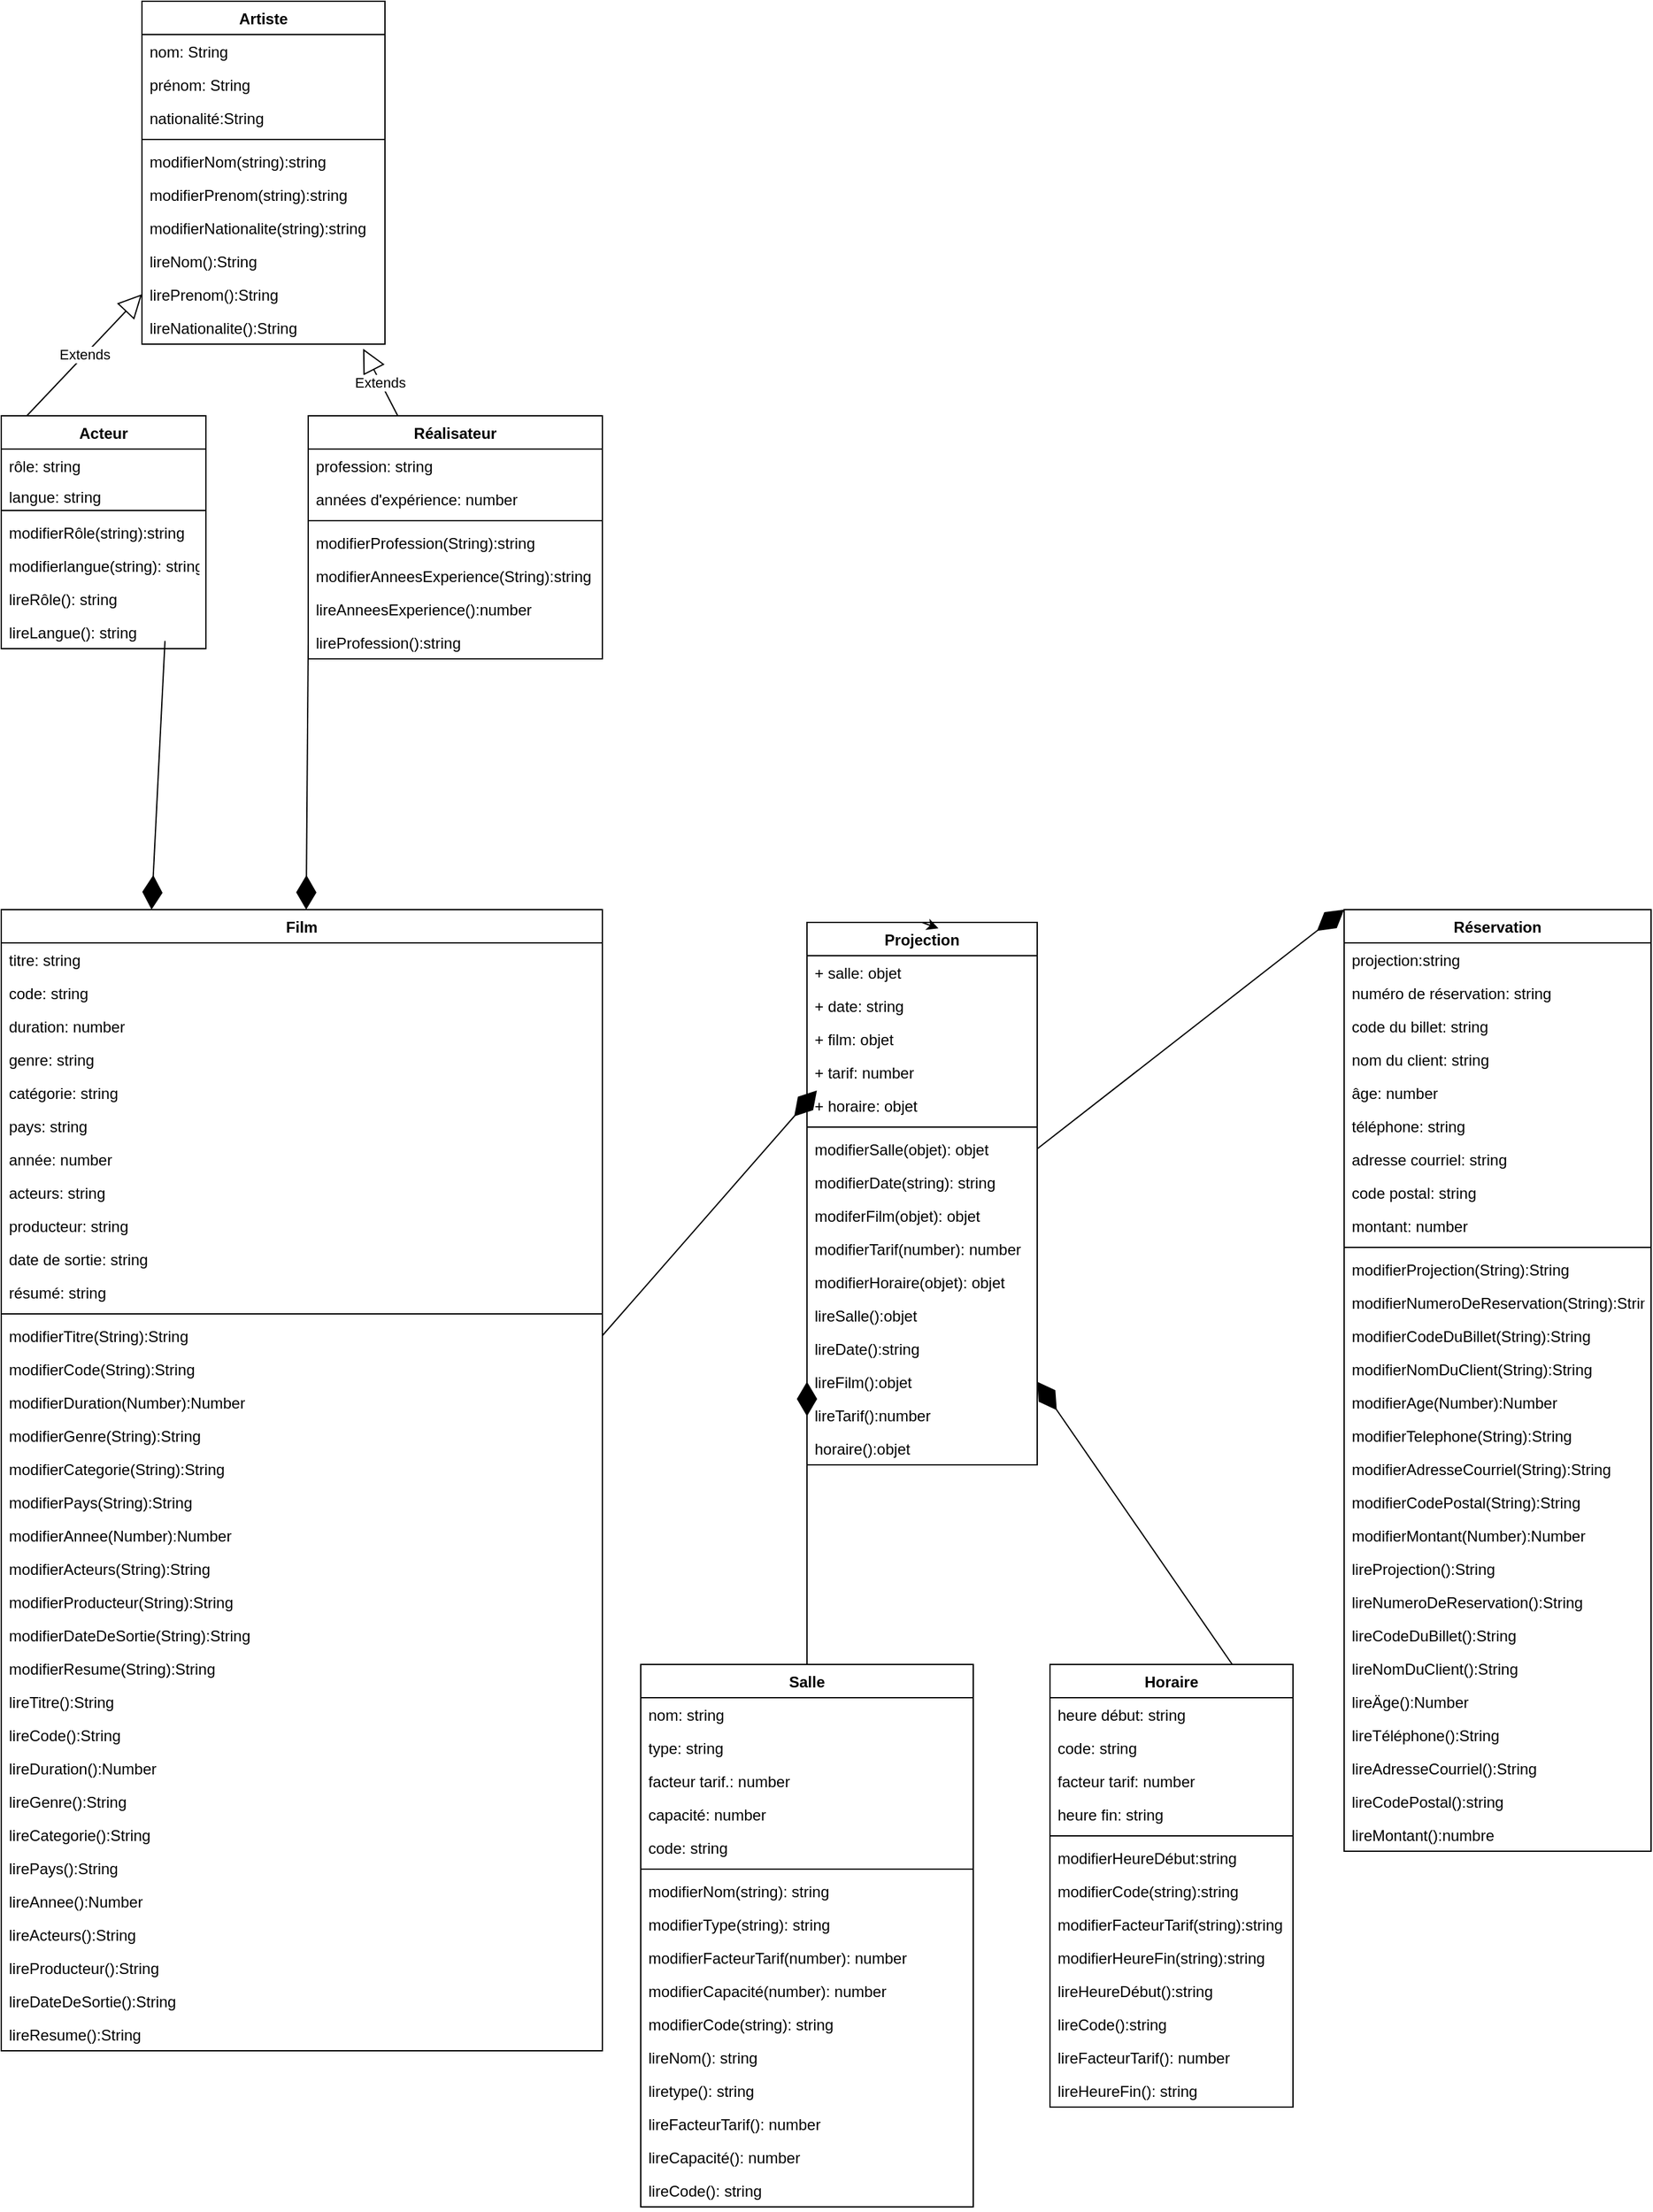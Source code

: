 <mxfile>
    <diagram id="pxomWMBkX-mzmQQoBQQE" name="Page-1">
        <mxGraphModel dx="1816" dy="1299" grid="1" gridSize="10" guides="1" tooltips="1" connect="1" arrows="1" fold="1" page="0" pageScale="1" pageWidth="690" pageHeight="980" background="none" math="0" shadow="0">
            <root>
                <mxCell id="0"/>
                <mxCell id="1" parent="0"/>
                <mxCell id="o3EUqEFCxauuxiUmKvcj-5" value="Acteur&#10;" style="swimlane;fontStyle=1;align=center;verticalAlign=top;childLayout=stackLayout;horizontal=1;startSize=26;horizontalStack=0;resizeParent=1;resizeParentMax=0;resizeLast=0;collapsible=1;marginBottom=0;" vertex="1" parent="1">
                    <mxGeometry x="-240" y="44" width="160" height="182" as="geometry"/>
                </mxCell>
                <mxCell id="o3EUqEFCxauuxiUmKvcj-15" value="Extends" style="endArrow=block;endSize=16;endFill=0;html=1;entryX=0;entryY=0.5;entryDx=0;entryDy=0;" edge="1" parent="o3EUqEFCxauuxiUmKvcj-5" target="o3EUqEFCxauuxiUmKvcj-52">
                    <mxGeometry width="160" relative="1" as="geometry">
                        <mxPoint x="20" as="sourcePoint"/>
                        <mxPoint x="20" y="-30" as="targetPoint"/>
                    </mxGeometry>
                </mxCell>
                <mxCell id="o3EUqEFCxauuxiUmKvcj-61" value="rôle: string&#10;" style="text;strokeColor=none;fillColor=none;align=left;verticalAlign=top;spacingLeft=4;spacingRight=4;overflow=hidden;rotatable=0;points=[[0,0.5],[1,0.5]];portConstraint=eastwest;" vertex="1" parent="o3EUqEFCxauuxiUmKvcj-5">
                    <mxGeometry y="26" width="160" height="24" as="geometry"/>
                </mxCell>
                <mxCell id="o3EUqEFCxauuxiUmKvcj-58" value="langue: string" style="text;strokeColor=none;fillColor=none;align=left;verticalAlign=top;spacingLeft=4;spacingRight=4;overflow=hidden;rotatable=0;points=[[0,0.5],[1,0.5]];portConstraint=eastwest;" vertex="1" parent="o3EUqEFCxauuxiUmKvcj-5">
                    <mxGeometry y="50" width="160" height="20" as="geometry"/>
                </mxCell>
                <mxCell id="o3EUqEFCxauuxiUmKvcj-7" value="" style="line;strokeWidth=1;fillColor=none;align=left;verticalAlign=middle;spacingTop=-1;spacingLeft=3;spacingRight=3;rotatable=0;labelPosition=right;points=[];portConstraint=eastwest;" vertex="1" parent="o3EUqEFCxauuxiUmKvcj-5">
                    <mxGeometry y="70" width="160" height="8" as="geometry"/>
                </mxCell>
                <mxCell id="o3EUqEFCxauuxiUmKvcj-8" value="modifierRôle(string):string" style="text;strokeColor=none;fillColor=none;align=left;verticalAlign=top;spacingLeft=4;spacingRight=4;overflow=hidden;rotatable=0;points=[[0,0.5],[1,0.5]];portConstraint=eastwest;" vertex="1" parent="o3EUqEFCxauuxiUmKvcj-5">
                    <mxGeometry y="78" width="160" height="26" as="geometry"/>
                </mxCell>
                <mxCell id="o3EUqEFCxauuxiUmKvcj-116" value="modifierlangue(string): string" style="text;strokeColor=none;fillColor=none;align=left;verticalAlign=top;spacingLeft=4;spacingRight=4;overflow=hidden;rotatable=0;points=[[0,0.5],[1,0.5]];portConstraint=eastwest;" vertex="1" parent="o3EUqEFCxauuxiUmKvcj-5">
                    <mxGeometry y="104" width="160" height="26" as="geometry"/>
                </mxCell>
                <mxCell id="o3EUqEFCxauuxiUmKvcj-117" value="lireRôle(): string" style="text;strokeColor=none;fillColor=none;align=left;verticalAlign=top;spacingLeft=4;spacingRight=4;overflow=hidden;rotatable=0;points=[[0,0.5],[1,0.5]];portConstraint=eastwest;" vertex="1" parent="o3EUqEFCxauuxiUmKvcj-5">
                    <mxGeometry y="130" width="160" height="26" as="geometry"/>
                </mxCell>
                <mxCell id="o3EUqEFCxauuxiUmKvcj-118" value="lireLangue(): string" style="text;strokeColor=none;fillColor=none;align=left;verticalAlign=top;spacingLeft=4;spacingRight=4;overflow=hidden;rotatable=0;points=[[0,0.5],[1,0.5]];portConstraint=eastwest;" vertex="1" parent="o3EUqEFCxauuxiUmKvcj-5">
                    <mxGeometry y="156" width="160" height="26" as="geometry"/>
                </mxCell>
                <mxCell id="o3EUqEFCxauuxiUmKvcj-9" value="Réalisateur&#10;" style="swimlane;fontStyle=1;align=center;verticalAlign=top;childLayout=stackLayout;horizontal=1;startSize=26;horizontalStack=0;resizeParent=1;resizeParentMax=0;resizeLast=0;collapsible=1;marginBottom=0;" vertex="1" parent="1">
                    <mxGeometry y="44" width="230" height="190" as="geometry"/>
                </mxCell>
                <mxCell id="o3EUqEFCxauuxiUmKvcj-16" value="Extends" style="endArrow=block;endSize=16;endFill=0;html=1;entryX=0.91;entryY=1.138;entryDx=0;entryDy=0;entryPerimeter=0;" edge="1" parent="o3EUqEFCxauuxiUmKvcj-9" target="o3EUqEFCxauuxiUmKvcj-44">
                    <mxGeometry width="160" relative="1" as="geometry">
                        <mxPoint x="70" as="sourcePoint"/>
                        <mxPoint x="-130" y="-94.815" as="targetPoint"/>
                    </mxGeometry>
                </mxCell>
                <mxCell id="i4w1u3LMX8sEiAKsct7O-13" value="profession: string" style="text;strokeColor=none;fillColor=none;align=left;verticalAlign=top;spacingLeft=4;spacingRight=4;overflow=hidden;rotatable=0;points=[[0,0.5],[1,0.5]];portConstraint=eastwest;" vertex="1" parent="o3EUqEFCxauuxiUmKvcj-9">
                    <mxGeometry y="26" width="230" height="26" as="geometry"/>
                </mxCell>
                <mxCell id="o3EUqEFCxauuxiUmKvcj-10" value="années d'expérience: number" style="text;strokeColor=none;fillColor=none;align=left;verticalAlign=top;spacingLeft=4;spacingRight=4;overflow=hidden;rotatable=0;points=[[0,0.5],[1,0.5]];portConstraint=eastwest;" vertex="1" parent="o3EUqEFCxauuxiUmKvcj-9">
                    <mxGeometry y="52" width="230" height="26" as="geometry"/>
                </mxCell>
                <mxCell id="o3EUqEFCxauuxiUmKvcj-11" value="" style="line;strokeWidth=1;fillColor=none;align=left;verticalAlign=middle;spacingTop=-1;spacingLeft=3;spacingRight=3;rotatable=0;labelPosition=right;points=[];portConstraint=eastwest;" vertex="1" parent="o3EUqEFCxauuxiUmKvcj-9">
                    <mxGeometry y="78" width="230" height="8" as="geometry"/>
                </mxCell>
                <mxCell id="o3EUqEFCxauuxiUmKvcj-12" value="modifierProfession(String):string" style="text;strokeColor=none;fillColor=none;align=left;verticalAlign=top;spacingLeft=4;spacingRight=4;overflow=hidden;rotatable=0;points=[[0,0.5],[1,0.5]];portConstraint=eastwest;" vertex="1" parent="o3EUqEFCxauuxiUmKvcj-9">
                    <mxGeometry y="86" width="230" height="26" as="geometry"/>
                </mxCell>
                <mxCell id="o3EUqEFCxauuxiUmKvcj-119" value="modifierAnneesExperience(String):string" style="text;strokeColor=none;fillColor=none;align=left;verticalAlign=top;spacingLeft=4;spacingRight=4;overflow=hidden;rotatable=0;points=[[0,0.5],[1,0.5]];portConstraint=eastwest;" vertex="1" parent="o3EUqEFCxauuxiUmKvcj-9">
                    <mxGeometry y="112" width="230" height="26" as="geometry"/>
                </mxCell>
                <mxCell id="o3EUqEFCxauuxiUmKvcj-120" value="lireAnneesExperience():number" style="text;strokeColor=none;fillColor=none;align=left;verticalAlign=top;spacingLeft=4;spacingRight=4;overflow=hidden;rotatable=0;points=[[0,0.5],[1,0.5]];portConstraint=eastwest;" vertex="1" parent="o3EUqEFCxauuxiUmKvcj-9">
                    <mxGeometry y="138" width="230" height="26" as="geometry"/>
                </mxCell>
                <mxCell id="o3EUqEFCxauuxiUmKvcj-121" value="lireProfession():string" style="text;strokeColor=none;fillColor=none;align=left;verticalAlign=top;spacingLeft=4;spacingRight=4;overflow=hidden;rotatable=0;points=[[0,0.5],[1,0.5]];portConstraint=eastwest;" vertex="1" parent="o3EUqEFCxauuxiUmKvcj-9">
                    <mxGeometry y="164" width="230" height="26" as="geometry"/>
                </mxCell>
                <mxCell id="o3EUqEFCxauuxiUmKvcj-17" value="Réservation&#10;" style="swimlane;fontStyle=1;align=center;verticalAlign=top;childLayout=stackLayout;horizontal=1;startSize=26;horizontalStack=0;resizeParent=1;resizeParentMax=0;resizeLast=0;collapsible=1;marginBottom=0;" vertex="1" parent="1">
                    <mxGeometry x="810" y="430" width="240" height="736" as="geometry"/>
                </mxCell>
                <mxCell id="o3EUqEFCxauuxiUmKvcj-18" value="projection:string" style="text;strokeColor=none;fillColor=none;align=left;verticalAlign=top;spacingLeft=4;spacingRight=4;overflow=hidden;rotatable=0;points=[[0,0.5],[1,0.5]];portConstraint=eastwest;" vertex="1" parent="o3EUqEFCxauuxiUmKvcj-17">
                    <mxGeometry y="26" width="240" height="26" as="geometry"/>
                </mxCell>
                <mxCell id="o3EUqEFCxauuxiUmKvcj-65" value="numéro de réservation: string" style="text;strokeColor=none;fillColor=none;align=left;verticalAlign=top;spacingLeft=4;spacingRight=4;overflow=hidden;rotatable=0;points=[[0,0.5],[1,0.5]];portConstraint=eastwest;" vertex="1" parent="o3EUqEFCxauuxiUmKvcj-17">
                    <mxGeometry y="52" width="240" height="26" as="geometry"/>
                </mxCell>
                <mxCell id="o3EUqEFCxauuxiUmKvcj-66" value="code du billet: string" style="text;strokeColor=none;fillColor=none;align=left;verticalAlign=top;spacingLeft=4;spacingRight=4;overflow=hidden;rotatable=0;points=[[0,0.5],[1,0.5]];portConstraint=eastwest;" vertex="1" parent="o3EUqEFCxauuxiUmKvcj-17">
                    <mxGeometry y="78" width="240" height="26" as="geometry"/>
                </mxCell>
                <mxCell id="o3EUqEFCxauuxiUmKvcj-67" value="nom du client: string" style="text;strokeColor=none;fillColor=none;align=left;verticalAlign=top;spacingLeft=4;spacingRight=4;overflow=hidden;rotatable=0;points=[[0,0.5],[1,0.5]];portConstraint=eastwest;" vertex="1" parent="o3EUqEFCxauuxiUmKvcj-17">
                    <mxGeometry y="104" width="240" height="26" as="geometry"/>
                </mxCell>
                <mxCell id="o3EUqEFCxauuxiUmKvcj-68" value="âge: number" style="text;strokeColor=none;fillColor=none;align=left;verticalAlign=top;spacingLeft=4;spacingRight=4;overflow=hidden;rotatable=0;points=[[0,0.5],[1,0.5]];portConstraint=eastwest;" vertex="1" parent="o3EUqEFCxauuxiUmKvcj-17">
                    <mxGeometry y="130" width="240" height="26" as="geometry"/>
                </mxCell>
                <mxCell id="o3EUqEFCxauuxiUmKvcj-69" value="téléphone: string" style="text;strokeColor=none;fillColor=none;align=left;verticalAlign=top;spacingLeft=4;spacingRight=4;overflow=hidden;rotatable=0;points=[[0,0.5],[1,0.5]];portConstraint=eastwest;" vertex="1" parent="o3EUqEFCxauuxiUmKvcj-17">
                    <mxGeometry y="156" width="240" height="26" as="geometry"/>
                </mxCell>
                <mxCell id="o3EUqEFCxauuxiUmKvcj-70" value="adresse courriel: string" style="text;strokeColor=none;fillColor=none;align=left;verticalAlign=top;spacingLeft=4;spacingRight=4;overflow=hidden;rotatable=0;points=[[0,0.5],[1,0.5]];portConstraint=eastwest;" vertex="1" parent="o3EUqEFCxauuxiUmKvcj-17">
                    <mxGeometry y="182" width="240" height="26" as="geometry"/>
                </mxCell>
                <mxCell id="o3EUqEFCxauuxiUmKvcj-71" value="code postal: string" style="text;strokeColor=none;fillColor=none;align=left;verticalAlign=top;spacingLeft=4;spacingRight=4;overflow=hidden;rotatable=0;points=[[0,0.5],[1,0.5]];portConstraint=eastwest;" vertex="1" parent="o3EUqEFCxauuxiUmKvcj-17">
                    <mxGeometry y="208" width="240" height="26" as="geometry"/>
                </mxCell>
                <mxCell id="o3EUqEFCxauuxiUmKvcj-72" value="montant: number" style="text;strokeColor=none;fillColor=none;align=left;verticalAlign=top;spacingLeft=4;spacingRight=4;overflow=hidden;rotatable=0;points=[[0,0.5],[1,0.5]];portConstraint=eastwest;" vertex="1" parent="o3EUqEFCxauuxiUmKvcj-17">
                    <mxGeometry y="234" width="240" height="26" as="geometry"/>
                </mxCell>
                <mxCell id="o3EUqEFCxauuxiUmKvcj-19" value="" style="line;strokeWidth=1;fillColor=none;align=left;verticalAlign=middle;spacingTop=-1;spacingLeft=3;spacingRight=3;rotatable=0;labelPosition=right;points=[];portConstraint=eastwest;" vertex="1" parent="o3EUqEFCxauuxiUmKvcj-17">
                    <mxGeometry y="260" width="240" height="8" as="geometry"/>
                </mxCell>
                <mxCell id="o3EUqEFCxauuxiUmKvcj-20" value="modifierProjection(String):String" style="text;strokeColor=none;fillColor=none;align=left;verticalAlign=top;spacingLeft=4;spacingRight=4;overflow=hidden;rotatable=0;points=[[0,0.5],[1,0.5]];portConstraint=eastwest;" vertex="1" parent="o3EUqEFCxauuxiUmKvcj-17">
                    <mxGeometry y="268" width="240" height="26" as="geometry"/>
                </mxCell>
                <mxCell id="o3EUqEFCxauuxiUmKvcj-99" value="modifierNumeroDeReservation(String):String" style="text;strokeColor=none;fillColor=none;align=left;verticalAlign=top;spacingLeft=4;spacingRight=4;overflow=hidden;rotatable=0;points=[[0,0.5],[1,0.5]];portConstraint=eastwest;" vertex="1" parent="o3EUqEFCxauuxiUmKvcj-17">
                    <mxGeometry y="294" width="240" height="26" as="geometry"/>
                </mxCell>
                <mxCell id="o3EUqEFCxauuxiUmKvcj-100" value="modifierCodeDuBillet(String):String" style="text;strokeColor=none;fillColor=none;align=left;verticalAlign=top;spacingLeft=4;spacingRight=4;overflow=hidden;rotatable=0;points=[[0,0.5],[1,0.5]];portConstraint=eastwest;" vertex="1" parent="o3EUqEFCxauuxiUmKvcj-17">
                    <mxGeometry y="320" width="240" height="26" as="geometry"/>
                </mxCell>
                <mxCell id="o3EUqEFCxauuxiUmKvcj-101" value="modifierNomDuClient(String):String" style="text;strokeColor=none;fillColor=none;align=left;verticalAlign=top;spacingLeft=4;spacingRight=4;overflow=hidden;rotatable=0;points=[[0,0.5],[1,0.5]];portConstraint=eastwest;" vertex="1" parent="o3EUqEFCxauuxiUmKvcj-17">
                    <mxGeometry y="346" width="240" height="26" as="geometry"/>
                </mxCell>
                <mxCell id="o3EUqEFCxauuxiUmKvcj-102" value="modifierAge(Number):Number" style="text;strokeColor=none;fillColor=none;align=left;verticalAlign=top;spacingLeft=4;spacingRight=4;overflow=hidden;rotatable=0;points=[[0,0.5],[1,0.5]];portConstraint=eastwest;" vertex="1" parent="o3EUqEFCxauuxiUmKvcj-17">
                    <mxGeometry y="372" width="240" height="26" as="geometry"/>
                </mxCell>
                <mxCell id="o3EUqEFCxauuxiUmKvcj-103" value="modifierTelephone(String):String" style="text;strokeColor=none;fillColor=none;align=left;verticalAlign=top;spacingLeft=4;spacingRight=4;overflow=hidden;rotatable=0;points=[[0,0.5],[1,0.5]];portConstraint=eastwest;" vertex="1" parent="o3EUqEFCxauuxiUmKvcj-17">
                    <mxGeometry y="398" width="240" height="26" as="geometry"/>
                </mxCell>
                <mxCell id="o3EUqEFCxauuxiUmKvcj-104" value="modifierAdresseCourriel(String):String" style="text;strokeColor=none;fillColor=none;align=left;verticalAlign=top;spacingLeft=4;spacingRight=4;overflow=hidden;rotatable=0;points=[[0,0.5],[1,0.5]];portConstraint=eastwest;" vertex="1" parent="o3EUqEFCxauuxiUmKvcj-17">
                    <mxGeometry y="424" width="240" height="26" as="geometry"/>
                </mxCell>
                <mxCell id="o3EUqEFCxauuxiUmKvcj-105" value="modifierCodePostal(String):String" style="text;strokeColor=none;fillColor=none;align=left;verticalAlign=top;spacingLeft=4;spacingRight=4;overflow=hidden;rotatable=0;points=[[0,0.5],[1,0.5]];portConstraint=eastwest;" vertex="1" parent="o3EUqEFCxauuxiUmKvcj-17">
                    <mxGeometry y="450" width="240" height="26" as="geometry"/>
                </mxCell>
                <mxCell id="o3EUqEFCxauuxiUmKvcj-106" value="modifierMontant(Number):Number" style="text;strokeColor=none;fillColor=none;align=left;verticalAlign=top;spacingLeft=4;spacingRight=4;overflow=hidden;rotatable=0;points=[[0,0.5],[1,0.5]];portConstraint=eastwest;" vertex="1" parent="o3EUqEFCxauuxiUmKvcj-17">
                    <mxGeometry y="476" width="240" height="26" as="geometry"/>
                </mxCell>
                <mxCell id="o3EUqEFCxauuxiUmKvcj-107" value="lireProjection():String" style="text;strokeColor=none;fillColor=none;align=left;verticalAlign=top;spacingLeft=4;spacingRight=4;overflow=hidden;rotatable=0;points=[[0,0.5],[1,0.5]];portConstraint=eastwest;" vertex="1" parent="o3EUqEFCxauuxiUmKvcj-17">
                    <mxGeometry y="502" width="240" height="26" as="geometry"/>
                </mxCell>
                <mxCell id="o3EUqEFCxauuxiUmKvcj-108" value="lireNumeroDeReservation():String" style="text;strokeColor=none;fillColor=none;align=left;verticalAlign=top;spacingLeft=4;spacingRight=4;overflow=hidden;rotatable=0;points=[[0,0.5],[1,0.5]];portConstraint=eastwest;" vertex="1" parent="o3EUqEFCxauuxiUmKvcj-17">
                    <mxGeometry y="528" width="240" height="26" as="geometry"/>
                </mxCell>
                <mxCell id="o3EUqEFCxauuxiUmKvcj-112" value="lireCodeDuBillet():String" style="text;strokeColor=none;fillColor=none;align=left;verticalAlign=top;spacingLeft=4;spacingRight=4;overflow=hidden;rotatable=0;points=[[0,0.5],[1,0.5]];portConstraint=eastwest;" vertex="1" parent="o3EUqEFCxauuxiUmKvcj-17">
                    <mxGeometry y="554" width="240" height="26" as="geometry"/>
                </mxCell>
                <mxCell id="o3EUqEFCxauuxiUmKvcj-113" value="lireNomDuClient():String" style="text;strokeColor=none;fillColor=none;align=left;verticalAlign=top;spacingLeft=4;spacingRight=4;overflow=hidden;rotatable=0;points=[[0,0.5],[1,0.5]];portConstraint=eastwest;" vertex="1" parent="o3EUqEFCxauuxiUmKvcj-17">
                    <mxGeometry y="580" width="240" height="26" as="geometry"/>
                </mxCell>
                <mxCell id="o3EUqEFCxauuxiUmKvcj-114" value="lireÄge():Number" style="text;strokeColor=none;fillColor=none;align=left;verticalAlign=top;spacingLeft=4;spacingRight=4;overflow=hidden;rotatable=0;points=[[0,0.5],[1,0.5]];portConstraint=eastwest;" vertex="1" parent="o3EUqEFCxauuxiUmKvcj-17">
                    <mxGeometry y="606" width="240" height="26" as="geometry"/>
                </mxCell>
                <mxCell id="o3EUqEFCxauuxiUmKvcj-115" value="lireTéléphone():String" style="text;strokeColor=none;fillColor=none;align=left;verticalAlign=top;spacingLeft=4;spacingRight=4;overflow=hidden;rotatable=0;points=[[0,0.5],[1,0.5]];portConstraint=eastwest;" vertex="1" parent="o3EUqEFCxauuxiUmKvcj-17">
                    <mxGeometry y="632" width="240" height="26" as="geometry"/>
                </mxCell>
                <mxCell id="o3EUqEFCxauuxiUmKvcj-109" value="lireAdresseCourriel():String" style="text;strokeColor=none;fillColor=none;align=left;verticalAlign=top;spacingLeft=4;spacingRight=4;overflow=hidden;rotatable=0;points=[[0,0.5],[1,0.5]];portConstraint=eastwest;" vertex="1" parent="o3EUqEFCxauuxiUmKvcj-17">
                    <mxGeometry y="658" width="240" height="26" as="geometry"/>
                </mxCell>
                <mxCell id="o3EUqEFCxauuxiUmKvcj-110" value="lireCodePostal():string" style="text;strokeColor=none;fillColor=none;align=left;verticalAlign=top;spacingLeft=4;spacingRight=4;overflow=hidden;rotatable=0;points=[[0,0.5],[1,0.5]];portConstraint=eastwest;" vertex="1" parent="o3EUqEFCxauuxiUmKvcj-17">
                    <mxGeometry y="684" width="240" height="26" as="geometry"/>
                </mxCell>
                <mxCell id="o3EUqEFCxauuxiUmKvcj-111" value="lireMontant():numbre" style="text;strokeColor=none;fillColor=none;align=left;verticalAlign=top;spacingLeft=4;spacingRight=4;overflow=hidden;rotatable=0;points=[[0,0.5],[1,0.5]];portConstraint=eastwest;" vertex="1" parent="o3EUqEFCxauuxiUmKvcj-17">
                    <mxGeometry y="710" width="240" height="26" as="geometry"/>
                </mxCell>
                <mxCell id="o3EUqEFCxauuxiUmKvcj-21" value="Horaire" style="swimlane;fontStyle=1;align=center;verticalAlign=top;childLayout=stackLayout;horizontal=1;startSize=26;horizontalStack=0;resizeParent=1;resizeParentMax=0;resizeLast=0;collapsible=1;marginBottom=0;" vertex="1" parent="1">
                    <mxGeometry x="580" y="1020" width="190" height="346" as="geometry"/>
                </mxCell>
                <mxCell id="i4w1u3LMX8sEiAKsct7O-48" value="heure début: string" style="text;strokeColor=none;fillColor=none;align=left;verticalAlign=top;spacingLeft=4;spacingRight=4;overflow=hidden;rotatable=0;points=[[0,0.5],[1,0.5]];portConstraint=eastwest;" vertex="1" parent="o3EUqEFCxauuxiUmKvcj-21">
                    <mxGeometry y="26" width="190" height="26" as="geometry"/>
                </mxCell>
                <mxCell id="i4w1u3LMX8sEiAKsct7O-47" value="code: string" style="text;strokeColor=none;fillColor=none;align=left;verticalAlign=top;spacingLeft=4;spacingRight=4;overflow=hidden;rotatable=0;points=[[0,0.5],[1,0.5]];portConstraint=eastwest;" vertex="1" parent="o3EUqEFCxauuxiUmKvcj-21">
                    <mxGeometry y="52" width="190" height="26" as="geometry"/>
                </mxCell>
                <mxCell id="i4w1u3LMX8sEiAKsct7O-46" value="facteur tarif: number" style="text;strokeColor=none;fillColor=none;align=left;verticalAlign=top;spacingLeft=4;spacingRight=4;overflow=hidden;rotatable=0;points=[[0,0.5],[1,0.5]];portConstraint=eastwest;" vertex="1" parent="o3EUqEFCxauuxiUmKvcj-21">
                    <mxGeometry y="78" width="190" height="26" as="geometry"/>
                </mxCell>
                <mxCell id="o3EUqEFCxauuxiUmKvcj-22" value="heure fin: string" style="text;strokeColor=none;fillColor=none;align=left;verticalAlign=top;spacingLeft=4;spacingRight=4;overflow=hidden;rotatable=0;points=[[0,0.5],[1,0.5]];portConstraint=eastwest;" vertex="1" parent="o3EUqEFCxauuxiUmKvcj-21">
                    <mxGeometry y="104" width="190" height="26" as="geometry"/>
                </mxCell>
                <mxCell id="o3EUqEFCxauuxiUmKvcj-23" value="" style="line;strokeWidth=1;fillColor=none;align=left;verticalAlign=middle;spacingTop=-1;spacingLeft=3;spacingRight=3;rotatable=0;labelPosition=right;points=[];portConstraint=eastwest;" vertex="1" parent="o3EUqEFCxauuxiUmKvcj-21">
                    <mxGeometry y="130" width="190" height="8" as="geometry"/>
                </mxCell>
                <mxCell id="o3EUqEFCxauuxiUmKvcj-144" value="modifierHeureDébut:string" style="text;strokeColor=none;fillColor=none;align=left;verticalAlign=top;spacingLeft=4;spacingRight=4;overflow=hidden;rotatable=0;points=[[0,0.5],[1,0.5]];portConstraint=eastwest;" vertex="1" parent="o3EUqEFCxauuxiUmKvcj-21">
                    <mxGeometry y="138" width="190" height="26" as="geometry"/>
                </mxCell>
                <mxCell id="o3EUqEFCxauuxiUmKvcj-145" value="modifierCode(string):string" style="text;strokeColor=none;fillColor=none;align=left;verticalAlign=top;spacingLeft=4;spacingRight=4;overflow=hidden;rotatable=0;points=[[0,0.5],[1,0.5]];portConstraint=eastwest;" vertex="1" parent="o3EUqEFCxauuxiUmKvcj-21">
                    <mxGeometry y="164" width="190" height="26" as="geometry"/>
                </mxCell>
                <mxCell id="o3EUqEFCxauuxiUmKvcj-146" value="modifierFacteurTarif(string):string" style="text;strokeColor=none;fillColor=none;align=left;verticalAlign=top;spacingLeft=4;spacingRight=4;overflow=hidden;rotatable=0;points=[[0,0.5],[1,0.5]];portConstraint=eastwest;" vertex="1" parent="o3EUqEFCxauuxiUmKvcj-21">
                    <mxGeometry y="190" width="190" height="26" as="geometry"/>
                </mxCell>
                <mxCell id="o3EUqEFCxauuxiUmKvcj-147" value="modifierHeureFin(string):string" style="text;strokeColor=none;fillColor=none;align=left;verticalAlign=top;spacingLeft=4;spacingRight=4;overflow=hidden;rotatable=0;points=[[0,0.5],[1,0.5]];portConstraint=eastwest;" vertex="1" parent="o3EUqEFCxauuxiUmKvcj-21">
                    <mxGeometry y="216" width="190" height="26" as="geometry"/>
                </mxCell>
                <mxCell id="o3EUqEFCxauuxiUmKvcj-148" value="lireHeureDébut():string" style="text;strokeColor=none;fillColor=none;align=left;verticalAlign=top;spacingLeft=4;spacingRight=4;overflow=hidden;rotatable=0;points=[[0,0.5],[1,0.5]];portConstraint=eastwest;" vertex="1" parent="o3EUqEFCxauuxiUmKvcj-21">
                    <mxGeometry y="242" width="190" height="26" as="geometry"/>
                </mxCell>
                <mxCell id="o3EUqEFCxauuxiUmKvcj-149" value="lireCode():string" style="text;strokeColor=none;fillColor=none;align=left;verticalAlign=top;spacingLeft=4;spacingRight=4;overflow=hidden;rotatable=0;points=[[0,0.5],[1,0.5]];portConstraint=eastwest;" vertex="1" parent="o3EUqEFCxauuxiUmKvcj-21">
                    <mxGeometry y="268" width="190" height="26" as="geometry"/>
                </mxCell>
                <mxCell id="o3EUqEFCxauuxiUmKvcj-150" value="lireFacteurTarif(): number" style="text;strokeColor=none;fillColor=none;align=left;verticalAlign=top;spacingLeft=4;spacingRight=4;overflow=hidden;rotatable=0;points=[[0,0.5],[1,0.5]];portConstraint=eastwest;" vertex="1" parent="o3EUqEFCxauuxiUmKvcj-21">
                    <mxGeometry y="294" width="190" height="26" as="geometry"/>
                </mxCell>
                <mxCell id="o3EUqEFCxauuxiUmKvcj-143" value="lireHeureFin(): string" style="text;strokeColor=none;fillColor=none;align=left;verticalAlign=top;spacingLeft=4;spacingRight=4;overflow=hidden;rotatable=0;points=[[0,0.5],[1,0.5]];portConstraint=eastwest;" vertex="1" parent="o3EUqEFCxauuxiUmKvcj-21">
                    <mxGeometry y="320" width="190" height="26" as="geometry"/>
                </mxCell>
                <mxCell id="o3EUqEFCxauuxiUmKvcj-25" value="Projection" style="swimlane;fontStyle=1;align=center;verticalAlign=top;childLayout=stackLayout;horizontal=1;startSize=26;horizontalStack=0;resizeParent=1;resizeParentMax=0;resizeLast=0;collapsible=1;marginBottom=0;" vertex="1" parent="1">
                    <mxGeometry x="390" y="440" width="180" height="424" as="geometry"/>
                </mxCell>
                <mxCell id="i4w1u3LMX8sEiAKsct7O-36" value="+ salle: objet" style="text;strokeColor=none;fillColor=none;align=left;verticalAlign=top;spacingLeft=4;spacingRight=4;overflow=hidden;rotatable=0;points=[[0,0.5],[1,0.5]];portConstraint=eastwest;" vertex="1" parent="o3EUqEFCxauuxiUmKvcj-25">
                    <mxGeometry y="26" width="180" height="26" as="geometry"/>
                </mxCell>
                <mxCell id="i4w1u3LMX8sEiAKsct7O-37" value="+ date: string" style="text;strokeColor=none;fillColor=none;align=left;verticalAlign=top;spacingLeft=4;spacingRight=4;overflow=hidden;rotatable=0;points=[[0,0.5],[1,0.5]];portConstraint=eastwest;" vertex="1" parent="o3EUqEFCxauuxiUmKvcj-25">
                    <mxGeometry y="52" width="180" height="26" as="geometry"/>
                </mxCell>
                <mxCell id="o3EUqEFCxauuxiUmKvcj-26" value="+ film: objet" style="text;strokeColor=none;fillColor=none;align=left;verticalAlign=top;spacingLeft=4;spacingRight=4;overflow=hidden;rotatable=0;points=[[0,0.5],[1,0.5]];portConstraint=eastwest;" vertex="1" parent="o3EUqEFCxauuxiUmKvcj-25">
                    <mxGeometry y="78" width="180" height="26" as="geometry"/>
                </mxCell>
                <mxCell id="i4w1u3LMX8sEiAKsct7O-39" value="+ tarif: number" style="text;strokeColor=none;fillColor=none;align=left;verticalAlign=top;spacingLeft=4;spacingRight=4;overflow=hidden;rotatable=0;points=[[0,0.5],[1,0.5]];portConstraint=eastwest;" vertex="1" parent="o3EUqEFCxauuxiUmKvcj-25">
                    <mxGeometry y="104" width="180" height="26" as="geometry"/>
                </mxCell>
                <mxCell id="i4w1u3LMX8sEiAKsct7O-38" value="+ horaire: objet" style="text;strokeColor=none;fillColor=none;align=left;verticalAlign=top;spacingLeft=4;spacingRight=4;overflow=hidden;rotatable=0;points=[[0,0.5],[1,0.5]];portConstraint=eastwest;" vertex="1" parent="o3EUqEFCxauuxiUmKvcj-25">
                    <mxGeometry y="130" width="180" height="26" as="geometry"/>
                </mxCell>
                <mxCell id="o3EUqEFCxauuxiUmKvcj-27" value="" style="line;strokeWidth=1;fillColor=none;align=left;verticalAlign=middle;spacingTop=-1;spacingLeft=3;spacingRight=3;rotatable=0;labelPosition=right;points=[];portConstraint=eastwest;" vertex="1" parent="o3EUqEFCxauuxiUmKvcj-25">
                    <mxGeometry y="156" width="180" height="8" as="geometry"/>
                </mxCell>
                <mxCell id="o3EUqEFCxauuxiUmKvcj-28" value="modifierSalle(objet): objet" style="text;strokeColor=none;fillColor=none;align=left;verticalAlign=top;spacingLeft=4;spacingRight=4;overflow=hidden;rotatable=0;points=[[0,0.5],[1,0.5]];portConstraint=eastwest;" vertex="1" parent="o3EUqEFCxauuxiUmKvcj-25">
                    <mxGeometry y="164" width="180" height="26" as="geometry"/>
                </mxCell>
                <mxCell id="o3EUqEFCxauuxiUmKvcj-125" value="modifierDate(string): string" style="text;strokeColor=none;fillColor=none;align=left;verticalAlign=top;spacingLeft=4;spacingRight=4;overflow=hidden;rotatable=0;points=[[0,0.5],[1,0.5]];portConstraint=eastwest;" vertex="1" parent="o3EUqEFCxauuxiUmKvcj-25">
                    <mxGeometry y="190" width="180" height="26" as="geometry"/>
                </mxCell>
                <mxCell id="o3EUqEFCxauuxiUmKvcj-126" value="modiferFilm(objet): objet" style="text;strokeColor=none;fillColor=none;align=left;verticalAlign=top;spacingLeft=4;spacingRight=4;overflow=hidden;rotatable=0;points=[[0,0.5],[1,0.5]];portConstraint=eastwest;" vertex="1" parent="o3EUqEFCxauuxiUmKvcj-25">
                    <mxGeometry y="216" width="180" height="26" as="geometry"/>
                </mxCell>
                <mxCell id="o3EUqEFCxauuxiUmKvcj-127" value="modifierTarif(number): number " style="text;strokeColor=none;fillColor=none;align=left;verticalAlign=top;spacingLeft=4;spacingRight=4;overflow=hidden;rotatable=0;points=[[0,0.5],[1,0.5]];portConstraint=eastwest;" vertex="1" parent="o3EUqEFCxauuxiUmKvcj-25">
                    <mxGeometry y="242" width="180" height="26" as="geometry"/>
                </mxCell>
                <mxCell id="o3EUqEFCxauuxiUmKvcj-128" value="modifierHoraire(objet): objet" style="text;strokeColor=none;fillColor=none;align=left;verticalAlign=top;spacingLeft=4;spacingRight=4;overflow=hidden;rotatable=0;points=[[0,0.5],[1,0.5]];portConstraint=eastwest;" vertex="1" parent="o3EUqEFCxauuxiUmKvcj-25">
                    <mxGeometry y="268" width="180" height="26" as="geometry"/>
                </mxCell>
                <mxCell id="o3EUqEFCxauuxiUmKvcj-129" value="lireSalle():objet" style="text;strokeColor=none;fillColor=none;align=left;verticalAlign=top;spacingLeft=4;spacingRight=4;overflow=hidden;rotatable=0;points=[[0,0.5],[1,0.5]];portConstraint=eastwest;" vertex="1" parent="o3EUqEFCxauuxiUmKvcj-25">
                    <mxGeometry y="294" width="180" height="26" as="geometry"/>
                </mxCell>
                <mxCell id="o3EUqEFCxauuxiUmKvcj-130" value="lireDate():string" style="text;strokeColor=none;fillColor=none;align=left;verticalAlign=top;spacingLeft=4;spacingRight=4;overflow=hidden;rotatable=0;points=[[0,0.5],[1,0.5]];portConstraint=eastwest;" vertex="1" parent="o3EUqEFCxauuxiUmKvcj-25">
                    <mxGeometry y="320" width="180" height="26" as="geometry"/>
                </mxCell>
                <mxCell id="o3EUqEFCxauuxiUmKvcj-131" value="lireFilm():objet" style="text;strokeColor=none;fillColor=none;align=left;verticalAlign=top;spacingLeft=4;spacingRight=4;overflow=hidden;rotatable=0;points=[[0,0.5],[1,0.5]];portConstraint=eastwest;" vertex="1" parent="o3EUqEFCxauuxiUmKvcj-25">
                    <mxGeometry y="346" width="180" height="26" as="geometry"/>
                </mxCell>
                <mxCell id="o3EUqEFCxauuxiUmKvcj-132" value="lireTarif():number" style="text;strokeColor=none;fillColor=none;align=left;verticalAlign=top;spacingLeft=4;spacingRight=4;overflow=hidden;rotatable=0;points=[[0,0.5],[1,0.5]];portConstraint=eastwest;" vertex="1" parent="o3EUqEFCxauuxiUmKvcj-25">
                    <mxGeometry y="372" width="180" height="26" as="geometry"/>
                </mxCell>
                <mxCell id="o3EUqEFCxauuxiUmKvcj-133" value="horaire():objet" style="text;strokeColor=none;fillColor=none;align=left;verticalAlign=top;spacingLeft=4;spacingRight=4;overflow=hidden;rotatable=0;points=[[0,0.5],[1,0.5]];portConstraint=eastwest;" vertex="1" parent="o3EUqEFCxauuxiUmKvcj-25">
                    <mxGeometry y="398" width="180" height="26" as="geometry"/>
                </mxCell>
                <mxCell id="o3EUqEFCxauuxiUmKvcj-29" value="" style="endArrow=diamondThin;endFill=1;endSize=24;html=1;exitX=0;exitY=0.5;exitDx=0;exitDy=0;" edge="1" parent="1" source="o3EUqEFCxauuxiUmKvcj-121" target="o3EUqEFCxauuxiUmKvcj-45">
                    <mxGeometry width="160" relative="1" as="geometry">
                        <mxPoint x="270" y="410" as="sourcePoint"/>
                        <mxPoint x="320.0" y="450" as="targetPoint"/>
                    </mxGeometry>
                </mxCell>
                <mxCell id="o3EUqEFCxauuxiUmKvcj-31" value="" style="endArrow=diamondThin;endFill=1;endSize=24;html=1;entryX=0.043;entryY=0.051;entryDx=0;entryDy=0;exitX=1;exitY=0.5;exitDx=0;exitDy=0;entryPerimeter=0;" edge="1" parent="1" source="o3EUqEFCxauuxiUmKvcj-48" target="i4w1u3LMX8sEiAKsct7O-38">
                    <mxGeometry width="160" relative="1" as="geometry">
                        <mxPoint x="410.72" y="711.404" as="sourcePoint"/>
                        <mxPoint x="570" y="380" as="targetPoint"/>
                    </mxGeometry>
                </mxCell>
                <mxCell id="o3EUqEFCxauuxiUmKvcj-32" value="" style="endArrow=diamondThin;endFill=1;endSize=24;html=1;entryX=0.25;entryY=0;entryDx=0;entryDy=0;" edge="1" parent="1" target="o3EUqEFCxauuxiUmKvcj-45">
                    <mxGeometry width="160" relative="1" as="geometry">
                        <mxPoint x="-112" y="220" as="sourcePoint"/>
                        <mxPoint x="140.0" y="450" as="targetPoint"/>
                        <Array as="points"/>
                    </mxGeometry>
                </mxCell>
                <mxCell id="o3EUqEFCxauuxiUmKvcj-35" value="" style="endArrow=diamondThin;endFill=1;endSize=24;html=1;exitX=0.5;exitY=0;exitDx=0;exitDy=0;entryX=0;entryY=0.5;entryDx=0;entryDy=0;" edge="1" parent="1" source="o3EUqEFCxauuxiUmKvcj-37" target="o3EUqEFCxauuxiUmKvcj-131">
                    <mxGeometry width="160" relative="1" as="geometry">
                        <mxPoint x="190" y="875" as="sourcePoint"/>
                        <mxPoint x="510" y="700" as="targetPoint"/>
                        <Array as="points"/>
                    </mxGeometry>
                </mxCell>
                <mxCell id="o3EUqEFCxauuxiUmKvcj-34" value="" style="endArrow=diamondThin;endFill=1;endSize=24;html=1;exitX=0.75;exitY=0;exitDx=0;exitDy=0;entryX=1;entryY=0.5;entryDx=0;entryDy=0;" edge="1" parent="1" source="o3EUqEFCxauuxiUmKvcj-21" target="o3EUqEFCxauuxiUmKvcj-131">
                    <mxGeometry width="160" relative="1" as="geometry">
                        <mxPoint x="344" y="822.5" as="sourcePoint"/>
                        <mxPoint x="504" y="822.5" as="targetPoint"/>
                        <Array as="points"/>
                    </mxGeometry>
                </mxCell>
                <mxCell id="o3EUqEFCxauuxiUmKvcj-37" value="Salle" style="swimlane;fontStyle=1;align=center;verticalAlign=top;childLayout=stackLayout;horizontal=1;startSize=26;horizontalStack=0;resizeParent=1;resizeParentMax=0;resizeLast=0;collapsible=1;marginBottom=0;" vertex="1" parent="1">
                    <mxGeometry x="260" y="1020" width="260" height="424" as="geometry"/>
                </mxCell>
                <mxCell id="i4w1u3LMX8sEiAKsct7O-42" value="nom: string" style="text;strokeColor=none;fillColor=none;align=left;verticalAlign=top;spacingLeft=4;spacingRight=4;overflow=hidden;rotatable=0;points=[[0,0.5],[1,0.5]];portConstraint=eastwest;" vertex="1" parent="o3EUqEFCxauuxiUmKvcj-37">
                    <mxGeometry y="26" width="260" height="26" as="geometry"/>
                </mxCell>
                <mxCell id="i4w1u3LMX8sEiAKsct7O-43" value="type: string" style="text;strokeColor=none;fillColor=none;align=left;verticalAlign=top;spacingLeft=4;spacingRight=4;overflow=hidden;rotatable=0;points=[[0,0.5],[1,0.5]];portConstraint=eastwest;" vertex="1" parent="o3EUqEFCxauuxiUmKvcj-37">
                    <mxGeometry y="52" width="260" height="26" as="geometry"/>
                </mxCell>
                <mxCell id="i4w1u3LMX8sEiAKsct7O-44" value="facteur tarif.: number" style="text;strokeColor=none;fillColor=none;align=left;verticalAlign=top;spacingLeft=4;spacingRight=4;overflow=hidden;rotatable=0;points=[[0,0.5],[1,0.5]];portConstraint=eastwest;" vertex="1" parent="o3EUqEFCxauuxiUmKvcj-37">
                    <mxGeometry y="78" width="260" height="26" as="geometry"/>
                </mxCell>
                <mxCell id="i4w1u3LMX8sEiAKsct7O-41" value="capacité: number" style="text;strokeColor=none;fillColor=none;align=left;verticalAlign=top;spacingLeft=4;spacingRight=4;overflow=hidden;rotatable=0;points=[[0,0.5],[1,0.5]];portConstraint=eastwest;" vertex="1" parent="o3EUqEFCxauuxiUmKvcj-37">
                    <mxGeometry y="104" width="260" height="26" as="geometry"/>
                </mxCell>
                <mxCell id="o3EUqEFCxauuxiUmKvcj-38" value="code: string&#10;" style="text;strokeColor=none;fillColor=none;align=left;verticalAlign=top;spacingLeft=4;spacingRight=4;overflow=hidden;rotatable=0;points=[[0,0.5],[1,0.5]];portConstraint=eastwest;" vertex="1" parent="o3EUqEFCxauuxiUmKvcj-37">
                    <mxGeometry y="130" width="260" height="26" as="geometry"/>
                </mxCell>
                <mxCell id="o3EUqEFCxauuxiUmKvcj-39" value="" style="line;strokeWidth=1;fillColor=none;align=left;verticalAlign=middle;spacingTop=-1;spacingLeft=3;spacingRight=3;rotatable=0;labelPosition=right;points=[];portConstraint=eastwest;" vertex="1" parent="o3EUqEFCxauuxiUmKvcj-37">
                    <mxGeometry y="156" width="260" height="8" as="geometry"/>
                </mxCell>
                <mxCell id="o3EUqEFCxauuxiUmKvcj-40" value="modifierNom(string): string" style="text;strokeColor=none;fillColor=none;align=left;verticalAlign=top;spacingLeft=4;spacingRight=4;overflow=hidden;rotatable=0;points=[[0,0.5],[1,0.5]];portConstraint=eastwest;" vertex="1" parent="o3EUqEFCxauuxiUmKvcj-37">
                    <mxGeometry y="164" width="260" height="26" as="geometry"/>
                </mxCell>
                <mxCell id="o3EUqEFCxauuxiUmKvcj-134" value="modifierType(string): string" style="text;strokeColor=none;fillColor=none;align=left;verticalAlign=top;spacingLeft=4;spacingRight=4;overflow=hidden;rotatable=0;points=[[0,0.5],[1,0.5]];portConstraint=eastwest;" vertex="1" parent="o3EUqEFCxauuxiUmKvcj-37">
                    <mxGeometry y="190" width="260" height="26" as="geometry"/>
                </mxCell>
                <mxCell id="o3EUqEFCxauuxiUmKvcj-135" value="modifierFacteurTarif(number): number" style="text;strokeColor=none;fillColor=none;align=left;verticalAlign=top;spacingLeft=4;spacingRight=4;overflow=hidden;rotatable=0;points=[[0,0.5],[1,0.5]];portConstraint=eastwest;" vertex="1" parent="o3EUqEFCxauuxiUmKvcj-37">
                    <mxGeometry y="216" width="260" height="26" as="geometry"/>
                </mxCell>
                <mxCell id="o3EUqEFCxauuxiUmKvcj-136" value="modifierCapacité(number): number" style="text;strokeColor=none;fillColor=none;align=left;verticalAlign=top;spacingLeft=4;spacingRight=4;overflow=hidden;rotatable=0;points=[[0,0.5],[1,0.5]];portConstraint=eastwest;" vertex="1" parent="o3EUqEFCxauuxiUmKvcj-37">
                    <mxGeometry y="242" width="260" height="26" as="geometry"/>
                </mxCell>
                <mxCell id="o3EUqEFCxauuxiUmKvcj-137" value="modifierCode(string): string" style="text;strokeColor=none;fillColor=none;align=left;verticalAlign=top;spacingLeft=4;spacingRight=4;overflow=hidden;rotatable=0;points=[[0,0.5],[1,0.5]];portConstraint=eastwest;" vertex="1" parent="o3EUqEFCxauuxiUmKvcj-37">
                    <mxGeometry y="268" width="260" height="26" as="geometry"/>
                </mxCell>
                <mxCell id="o3EUqEFCxauuxiUmKvcj-138" value="lireNom(): string" style="text;strokeColor=none;fillColor=none;align=left;verticalAlign=top;spacingLeft=4;spacingRight=4;overflow=hidden;rotatable=0;points=[[0,0.5],[1,0.5]];portConstraint=eastwest;" vertex="1" parent="o3EUqEFCxauuxiUmKvcj-37">
                    <mxGeometry y="294" width="260" height="26" as="geometry"/>
                </mxCell>
                <mxCell id="o3EUqEFCxauuxiUmKvcj-139" value="liretype(): string" style="text;strokeColor=none;fillColor=none;align=left;verticalAlign=top;spacingLeft=4;spacingRight=4;overflow=hidden;rotatable=0;points=[[0,0.5],[1,0.5]];portConstraint=eastwest;" vertex="1" parent="o3EUqEFCxauuxiUmKvcj-37">
                    <mxGeometry y="320" width="260" height="26" as="geometry"/>
                </mxCell>
                <mxCell id="o3EUqEFCxauuxiUmKvcj-140" value="lireFacteurTarif(): number" style="text;strokeColor=none;fillColor=none;align=left;verticalAlign=top;spacingLeft=4;spacingRight=4;overflow=hidden;rotatable=0;points=[[0,0.5],[1,0.5]];portConstraint=eastwest;" vertex="1" parent="o3EUqEFCxauuxiUmKvcj-37">
                    <mxGeometry y="346" width="260" height="26" as="geometry"/>
                </mxCell>
                <mxCell id="o3EUqEFCxauuxiUmKvcj-141" value="lireCapacité(): number" style="text;strokeColor=none;fillColor=none;align=left;verticalAlign=top;spacingLeft=4;spacingRight=4;overflow=hidden;rotatable=0;points=[[0,0.5],[1,0.5]];portConstraint=eastwest;" vertex="1" parent="o3EUqEFCxauuxiUmKvcj-37">
                    <mxGeometry y="372" width="260" height="26" as="geometry"/>
                </mxCell>
                <mxCell id="o3EUqEFCxauuxiUmKvcj-142" value="lireCode(): string" style="text;strokeColor=none;fillColor=none;align=left;verticalAlign=top;spacingLeft=4;spacingRight=4;overflow=hidden;rotatable=0;points=[[0,0.5],[1,0.5]];portConstraint=eastwest;" vertex="1" parent="o3EUqEFCxauuxiUmKvcj-37">
                    <mxGeometry y="398" width="260" height="26" as="geometry"/>
                </mxCell>
                <mxCell id="o3EUqEFCxauuxiUmKvcj-41" value="Artiste" style="swimlane;fontStyle=1;align=center;verticalAlign=top;childLayout=stackLayout;horizontal=1;startSize=26;horizontalStack=0;resizeParent=1;resizeParentMax=0;resizeLast=0;collapsible=1;marginBottom=0;" vertex="1" parent="1">
                    <mxGeometry x="-130" y="-280" width="190" height="268" as="geometry"/>
                </mxCell>
                <mxCell id="o3EUqEFCxauuxiUmKvcj-51" value="nom: String" style="text;strokeColor=none;fillColor=none;align=left;verticalAlign=top;spacingLeft=4;spacingRight=4;overflow=hidden;rotatable=0;points=[[0,0.5],[1,0.5]];portConstraint=eastwest;" vertex="1" parent="o3EUqEFCxauuxiUmKvcj-41">
                    <mxGeometry y="26" width="190" height="26" as="geometry"/>
                </mxCell>
                <mxCell id="o3EUqEFCxauuxiUmKvcj-50" value="prénom: String" style="text;strokeColor=none;fillColor=none;align=left;verticalAlign=top;spacingLeft=4;spacingRight=4;overflow=hidden;rotatable=0;points=[[0,0.5],[1,0.5]];portConstraint=eastwest;" vertex="1" parent="o3EUqEFCxauuxiUmKvcj-41">
                    <mxGeometry y="52" width="190" height="26" as="geometry"/>
                </mxCell>
                <mxCell id="o3EUqEFCxauuxiUmKvcj-42" value="nationalité:String" style="text;strokeColor=none;fillColor=none;align=left;verticalAlign=top;spacingLeft=4;spacingRight=4;overflow=hidden;rotatable=0;points=[[0,0.5],[1,0.5]];portConstraint=eastwest;" vertex="1" parent="o3EUqEFCxauuxiUmKvcj-41">
                    <mxGeometry y="78" width="190" height="26" as="geometry"/>
                </mxCell>
                <mxCell id="o3EUqEFCxauuxiUmKvcj-43" value="" style="line;strokeWidth=1;fillColor=none;align=left;verticalAlign=middle;spacingTop=-1;spacingLeft=3;spacingRight=3;rotatable=0;labelPosition=right;points=[];portConstraint=eastwest;" vertex="1" parent="o3EUqEFCxauuxiUmKvcj-41">
                    <mxGeometry y="104" width="190" height="8" as="geometry"/>
                </mxCell>
                <mxCell id="o3EUqEFCxauuxiUmKvcj-56" value="modifierNom(string):string" style="text;strokeColor=none;fillColor=none;align=left;verticalAlign=top;spacingLeft=4;spacingRight=4;overflow=hidden;rotatable=0;points=[[0,0.5],[1,0.5]];portConstraint=eastwest;" vertex="1" parent="o3EUqEFCxauuxiUmKvcj-41">
                    <mxGeometry y="112" width="190" height="26" as="geometry"/>
                </mxCell>
                <mxCell id="o3EUqEFCxauuxiUmKvcj-55" value="modifierPrenom(string):string" style="text;strokeColor=none;fillColor=none;align=left;verticalAlign=top;spacingLeft=4;spacingRight=4;overflow=hidden;rotatable=0;points=[[0,0.5],[1,0.5]];portConstraint=eastwest;" vertex="1" parent="o3EUqEFCxauuxiUmKvcj-41">
                    <mxGeometry y="138" width="190" height="26" as="geometry"/>
                </mxCell>
                <mxCell id="o3EUqEFCxauuxiUmKvcj-54" value="modifierNationalite(string):string" style="text;strokeColor=none;fillColor=none;align=left;verticalAlign=top;spacingLeft=4;spacingRight=4;overflow=hidden;rotatable=0;points=[[0,0.5],[1,0.5]];portConstraint=eastwest;" vertex="1" parent="o3EUqEFCxauuxiUmKvcj-41">
                    <mxGeometry y="164" width="190" height="26" as="geometry"/>
                </mxCell>
                <mxCell id="o3EUqEFCxauuxiUmKvcj-57" value="lireNom():String" style="text;strokeColor=none;fillColor=none;align=left;verticalAlign=top;spacingLeft=4;spacingRight=4;overflow=hidden;rotatable=0;points=[[0,0.5],[1,0.5]];portConstraint=eastwest;" vertex="1" parent="o3EUqEFCxauuxiUmKvcj-41">
                    <mxGeometry y="190" width="190" height="26" as="geometry"/>
                </mxCell>
                <mxCell id="o3EUqEFCxauuxiUmKvcj-52" value="lirePrenom():String" style="text;strokeColor=none;fillColor=none;align=left;verticalAlign=top;spacingLeft=4;spacingRight=4;overflow=hidden;rotatable=0;points=[[0,0.5],[1,0.5]];portConstraint=eastwest;" vertex="1" parent="o3EUqEFCxauuxiUmKvcj-41">
                    <mxGeometry y="216" width="190" height="26" as="geometry"/>
                </mxCell>
                <mxCell id="o3EUqEFCxauuxiUmKvcj-44" value="lireNationalite():String" style="text;strokeColor=none;fillColor=none;align=left;verticalAlign=top;spacingLeft=4;spacingRight=4;overflow=hidden;rotatable=0;points=[[0,0.5],[1,0.5]];portConstraint=eastwest;" vertex="1" parent="o3EUqEFCxauuxiUmKvcj-41">
                    <mxGeometry y="242" width="190" height="26" as="geometry"/>
                </mxCell>
                <mxCell id="o3EUqEFCxauuxiUmKvcj-45" value="Film" style="swimlane;fontStyle=1;align=center;verticalAlign=top;childLayout=stackLayout;horizontal=1;startSize=26;horizontalStack=0;resizeParent=1;resizeParentMax=0;resizeLast=0;collapsible=1;marginBottom=0;" vertex="1" parent="1">
                    <mxGeometry x="-240" y="430" width="470" height="892" as="geometry"/>
                </mxCell>
                <mxCell id="o3EUqEFCxauuxiUmKvcj-46" value="titre: string" style="text;strokeColor=none;fillColor=none;align=left;verticalAlign=top;spacingLeft=4;spacingRight=4;overflow=hidden;rotatable=0;points=[[0,0.5],[1,0.5]];portConstraint=eastwest;" vertex="1" parent="o3EUqEFCxauuxiUmKvcj-45">
                    <mxGeometry y="26" width="470" height="26" as="geometry"/>
                </mxCell>
                <mxCell id="i4w1u3LMX8sEiAKsct7O-32" value="code: string" style="text;strokeColor=none;fillColor=none;align=left;verticalAlign=top;spacingLeft=4;spacingRight=4;overflow=hidden;rotatable=0;points=[[0,0.5],[1,0.5]];portConstraint=eastwest;" vertex="1" parent="o3EUqEFCxauuxiUmKvcj-45">
                    <mxGeometry y="52" width="470" height="26" as="geometry"/>
                </mxCell>
                <mxCell id="i4w1u3LMX8sEiAKsct7O-31" value="duration: number" style="text;strokeColor=none;fillColor=none;align=left;verticalAlign=top;spacingLeft=4;spacingRight=4;overflow=hidden;rotatable=0;points=[[0,0.5],[1,0.5]];portConstraint=eastwest;" vertex="1" parent="o3EUqEFCxauuxiUmKvcj-45">
                    <mxGeometry y="78" width="470" height="26" as="geometry"/>
                </mxCell>
                <mxCell id="i4w1u3LMX8sEiAKsct7O-29" value="genre: string" style="text;strokeColor=none;fillColor=none;align=left;verticalAlign=top;spacingLeft=4;spacingRight=4;overflow=hidden;rotatable=0;points=[[0,0.5],[1,0.5]];portConstraint=eastwest;" vertex="1" parent="o3EUqEFCxauuxiUmKvcj-45">
                    <mxGeometry y="104" width="470" height="26" as="geometry"/>
                </mxCell>
                <mxCell id="o3EUqEFCxauuxiUmKvcj-49" value="catégorie: string" style="text;strokeColor=none;fillColor=none;align=left;verticalAlign=top;spacingLeft=4;spacingRight=4;overflow=hidden;rotatable=0;points=[[0,0.5],[1,0.5]];portConstraint=eastwest;" vertex="1" parent="o3EUqEFCxauuxiUmKvcj-45">
                    <mxGeometry y="130" width="470" height="26" as="geometry"/>
                </mxCell>
                <mxCell id="i4w1u3LMX8sEiAKsct7O-28" value="pays: string" style="text;strokeColor=none;fillColor=none;align=left;verticalAlign=top;spacingLeft=4;spacingRight=4;overflow=hidden;rotatable=0;points=[[0,0.5],[1,0.5]];portConstraint=eastwest;" vertex="1" parent="o3EUqEFCxauuxiUmKvcj-45">
                    <mxGeometry y="156" width="470" height="26" as="geometry"/>
                </mxCell>
                <mxCell id="i4w1u3LMX8sEiAKsct7O-33" value="année: number" style="text;strokeColor=none;fillColor=none;align=left;verticalAlign=top;spacingLeft=4;spacingRight=4;overflow=hidden;rotatable=0;points=[[0,0.5],[1,0.5]];portConstraint=eastwest;" vertex="1" parent="o3EUqEFCxauuxiUmKvcj-45">
                    <mxGeometry y="182" width="470" height="26" as="geometry"/>
                </mxCell>
                <mxCell id="i4w1u3LMX8sEiAKsct7O-35" value="acteurs: string" style="text;strokeColor=none;fillColor=none;align=left;verticalAlign=top;spacingLeft=4;spacingRight=4;overflow=hidden;rotatable=0;points=[[0,0.5],[1,0.5]];portConstraint=eastwest;" vertex="1" parent="o3EUqEFCxauuxiUmKvcj-45">
                    <mxGeometry y="208" width="470" height="26" as="geometry"/>
                </mxCell>
                <mxCell id="i4w1u3LMX8sEiAKsct7O-34" value="producteur: string" style="text;strokeColor=none;fillColor=none;align=left;verticalAlign=top;spacingLeft=4;spacingRight=4;overflow=hidden;rotatable=0;points=[[0,0.5],[1,0.5]];portConstraint=eastwest;" vertex="1" parent="o3EUqEFCxauuxiUmKvcj-45">
                    <mxGeometry y="234" width="470" height="26" as="geometry"/>
                </mxCell>
                <mxCell id="i4w1u3LMX8sEiAKsct7O-27" value="date de sortie: string" style="text;strokeColor=none;fillColor=none;align=left;verticalAlign=top;spacingLeft=4;spacingRight=4;overflow=hidden;rotatable=0;points=[[0,0.5],[1,0.5]];portConstraint=eastwest;" vertex="1" parent="o3EUqEFCxauuxiUmKvcj-45">
                    <mxGeometry y="260" width="470" height="26" as="geometry"/>
                </mxCell>
                <mxCell id="i4w1u3LMX8sEiAKsct7O-30" value="résumé: string" style="text;strokeColor=none;fillColor=none;align=left;verticalAlign=top;spacingLeft=4;spacingRight=4;overflow=hidden;rotatable=0;points=[[0,0.5],[1,0.5]];portConstraint=eastwest;" vertex="1" parent="o3EUqEFCxauuxiUmKvcj-45">
                    <mxGeometry y="286" width="470" height="26" as="geometry"/>
                </mxCell>
                <mxCell id="o3EUqEFCxauuxiUmKvcj-47" value="" style="line;strokeWidth=1;fillColor=none;align=left;verticalAlign=middle;spacingTop=-1;spacingLeft=3;spacingRight=3;rotatable=0;labelPosition=right;points=[];portConstraint=eastwest;" vertex="1" parent="o3EUqEFCxauuxiUmKvcj-45">
                    <mxGeometry y="312" width="470" height="8" as="geometry"/>
                </mxCell>
                <mxCell id="o3EUqEFCxauuxiUmKvcj-48" value="modifierTitre(String):String" style="text;strokeColor=none;fillColor=none;align=left;verticalAlign=top;spacingLeft=4;spacingRight=4;overflow=hidden;rotatable=0;points=[[0,0.5],[1,0.5]];portConstraint=eastwest;" vertex="1" parent="o3EUqEFCxauuxiUmKvcj-45">
                    <mxGeometry y="320" width="470" height="26" as="geometry"/>
                </mxCell>
                <mxCell id="o3EUqEFCxauuxiUmKvcj-74" value="modifierCode(String):String" style="text;strokeColor=none;fillColor=none;align=left;verticalAlign=top;spacingLeft=4;spacingRight=4;overflow=hidden;rotatable=0;points=[[0,0.5],[1,0.5]];portConstraint=eastwest;" vertex="1" parent="o3EUqEFCxauuxiUmKvcj-45">
                    <mxGeometry y="346" width="470" height="26" as="geometry"/>
                </mxCell>
                <mxCell id="o3EUqEFCxauuxiUmKvcj-75" value="modifierDuration(Number):Number" style="text;strokeColor=none;fillColor=none;align=left;verticalAlign=top;spacingLeft=4;spacingRight=4;overflow=hidden;rotatable=0;points=[[0,0.5],[1,0.5]];portConstraint=eastwest;" vertex="1" parent="o3EUqEFCxauuxiUmKvcj-45">
                    <mxGeometry y="372" width="470" height="26" as="geometry"/>
                </mxCell>
                <mxCell id="o3EUqEFCxauuxiUmKvcj-76" value="modifierGenre(String):String" style="text;strokeColor=none;fillColor=none;align=left;verticalAlign=top;spacingLeft=4;spacingRight=4;overflow=hidden;rotatable=0;points=[[0,0.5],[1,0.5]];portConstraint=eastwest;" vertex="1" parent="o3EUqEFCxauuxiUmKvcj-45">
                    <mxGeometry y="398" width="470" height="26" as="geometry"/>
                </mxCell>
                <mxCell id="o3EUqEFCxauuxiUmKvcj-77" value="modifierCategorie(String):String" style="text;strokeColor=none;fillColor=none;align=left;verticalAlign=top;spacingLeft=4;spacingRight=4;overflow=hidden;rotatable=0;points=[[0,0.5],[1,0.5]];portConstraint=eastwest;" vertex="1" parent="o3EUqEFCxauuxiUmKvcj-45">
                    <mxGeometry y="424" width="470" height="26" as="geometry"/>
                </mxCell>
                <mxCell id="o3EUqEFCxauuxiUmKvcj-78" value="modifierPays(String):String" style="text;strokeColor=none;fillColor=none;align=left;verticalAlign=top;spacingLeft=4;spacingRight=4;overflow=hidden;rotatable=0;points=[[0,0.5],[1,0.5]];portConstraint=eastwest;" vertex="1" parent="o3EUqEFCxauuxiUmKvcj-45">
                    <mxGeometry y="450" width="470" height="26" as="geometry"/>
                </mxCell>
                <mxCell id="o3EUqEFCxauuxiUmKvcj-79" value="modifierAnnee(Number):Number" style="text;strokeColor=none;fillColor=none;align=left;verticalAlign=top;spacingLeft=4;spacingRight=4;overflow=hidden;rotatable=0;points=[[0,0.5],[1,0.5]];portConstraint=eastwest;" vertex="1" parent="o3EUqEFCxauuxiUmKvcj-45">
                    <mxGeometry y="476" width="470" height="26" as="geometry"/>
                </mxCell>
                <mxCell id="o3EUqEFCxauuxiUmKvcj-80" value="modifierActeurs(String):String" style="text;strokeColor=none;fillColor=none;align=left;verticalAlign=top;spacingLeft=4;spacingRight=4;overflow=hidden;rotatable=0;points=[[0,0.5],[1,0.5]];portConstraint=eastwest;" vertex="1" parent="o3EUqEFCxauuxiUmKvcj-45">
                    <mxGeometry y="502" width="470" height="26" as="geometry"/>
                </mxCell>
                <mxCell id="o3EUqEFCxauuxiUmKvcj-81" value="modifierProducteur(String):String" style="text;strokeColor=none;fillColor=none;align=left;verticalAlign=top;spacingLeft=4;spacingRight=4;overflow=hidden;rotatable=0;points=[[0,0.5],[1,0.5]];portConstraint=eastwest;" vertex="1" parent="o3EUqEFCxauuxiUmKvcj-45">
                    <mxGeometry y="528" width="470" height="26" as="geometry"/>
                </mxCell>
                <mxCell id="o3EUqEFCxauuxiUmKvcj-82" value="modifierDateDeSortie(String):String" style="text;strokeColor=none;fillColor=none;align=left;verticalAlign=top;spacingLeft=4;spacingRight=4;overflow=hidden;rotatable=0;points=[[0,0.5],[1,0.5]];portConstraint=eastwest;" vertex="1" parent="o3EUqEFCxauuxiUmKvcj-45">
                    <mxGeometry y="554" width="470" height="26" as="geometry"/>
                </mxCell>
                <mxCell id="o3EUqEFCxauuxiUmKvcj-83" value="modifierResume(String):String" style="text;strokeColor=none;fillColor=none;align=left;verticalAlign=top;spacingLeft=4;spacingRight=4;overflow=hidden;rotatable=0;points=[[0,0.5],[1,0.5]];portConstraint=eastwest;" vertex="1" parent="o3EUqEFCxauuxiUmKvcj-45">
                    <mxGeometry y="580" width="470" height="26" as="geometry"/>
                </mxCell>
                <mxCell id="o3EUqEFCxauuxiUmKvcj-88" value="lireTitre():String" style="text;strokeColor=none;fillColor=none;align=left;verticalAlign=top;spacingLeft=4;spacingRight=4;overflow=hidden;rotatable=0;points=[[0,0.5],[1,0.5]];portConstraint=eastwest;" vertex="1" parent="o3EUqEFCxauuxiUmKvcj-45">
                    <mxGeometry y="606" width="470" height="26" as="geometry"/>
                </mxCell>
                <mxCell id="o3EUqEFCxauuxiUmKvcj-89" value="lireCode():String" style="text;strokeColor=none;fillColor=none;align=left;verticalAlign=top;spacingLeft=4;spacingRight=4;overflow=hidden;rotatable=0;points=[[0,0.5],[1,0.5]];portConstraint=eastwest;" vertex="1" parent="o3EUqEFCxauuxiUmKvcj-45">
                    <mxGeometry y="632" width="470" height="26" as="geometry"/>
                </mxCell>
                <mxCell id="o3EUqEFCxauuxiUmKvcj-90" value="lireDuration():Number" style="text;strokeColor=none;fillColor=none;align=left;verticalAlign=top;spacingLeft=4;spacingRight=4;overflow=hidden;rotatable=0;points=[[0,0.5],[1,0.5]];portConstraint=eastwest;" vertex="1" parent="o3EUqEFCxauuxiUmKvcj-45">
                    <mxGeometry y="658" width="470" height="26" as="geometry"/>
                </mxCell>
                <mxCell id="o3EUqEFCxauuxiUmKvcj-91" value="lireGenre():String" style="text;strokeColor=none;fillColor=none;align=left;verticalAlign=top;spacingLeft=4;spacingRight=4;overflow=hidden;rotatable=0;points=[[0,0.5],[1,0.5]];portConstraint=eastwest;" vertex="1" parent="o3EUqEFCxauuxiUmKvcj-45">
                    <mxGeometry y="684" width="470" height="26" as="geometry"/>
                </mxCell>
                <mxCell id="o3EUqEFCxauuxiUmKvcj-92" value="lireCategorie():String" style="text;strokeColor=none;fillColor=none;align=left;verticalAlign=top;spacingLeft=4;spacingRight=4;overflow=hidden;rotatable=0;points=[[0,0.5],[1,0.5]];portConstraint=eastwest;" vertex="1" parent="o3EUqEFCxauuxiUmKvcj-45">
                    <mxGeometry y="710" width="470" height="26" as="geometry"/>
                </mxCell>
                <mxCell id="o3EUqEFCxauuxiUmKvcj-93" value="lirePays():String" style="text;strokeColor=none;fillColor=none;align=left;verticalAlign=top;spacingLeft=4;spacingRight=4;overflow=hidden;rotatable=0;points=[[0,0.5],[1,0.5]];portConstraint=eastwest;" vertex="1" parent="o3EUqEFCxauuxiUmKvcj-45">
                    <mxGeometry y="736" width="470" height="26" as="geometry"/>
                </mxCell>
                <mxCell id="o3EUqEFCxauuxiUmKvcj-94" value="lireAnnee():Number" style="text;strokeColor=none;fillColor=none;align=left;verticalAlign=top;spacingLeft=4;spacingRight=4;overflow=hidden;rotatable=0;points=[[0,0.5],[1,0.5]];portConstraint=eastwest;" vertex="1" parent="o3EUqEFCxauuxiUmKvcj-45">
                    <mxGeometry y="762" width="470" height="26" as="geometry"/>
                </mxCell>
                <mxCell id="o3EUqEFCxauuxiUmKvcj-95" value="lireActeurs():String" style="text;strokeColor=none;fillColor=none;align=left;verticalAlign=top;spacingLeft=4;spacingRight=4;overflow=hidden;rotatable=0;points=[[0,0.5],[1,0.5]];portConstraint=eastwest;" vertex="1" parent="o3EUqEFCxauuxiUmKvcj-45">
                    <mxGeometry y="788" width="470" height="26" as="geometry"/>
                </mxCell>
                <mxCell id="o3EUqEFCxauuxiUmKvcj-96" value="lireProducteur():String" style="text;strokeColor=none;fillColor=none;align=left;verticalAlign=top;spacingLeft=4;spacingRight=4;overflow=hidden;rotatable=0;points=[[0,0.5],[1,0.5]];portConstraint=eastwest;" vertex="1" parent="o3EUqEFCxauuxiUmKvcj-45">
                    <mxGeometry y="814" width="470" height="26" as="geometry"/>
                </mxCell>
                <mxCell id="o3EUqEFCxauuxiUmKvcj-97" value="lireDateDeSortie():String" style="text;strokeColor=none;fillColor=none;align=left;verticalAlign=top;spacingLeft=4;spacingRight=4;overflow=hidden;rotatable=0;points=[[0,0.5],[1,0.5]];portConstraint=eastwest;" vertex="1" parent="o3EUqEFCxauuxiUmKvcj-45">
                    <mxGeometry y="840" width="470" height="26" as="geometry"/>
                </mxCell>
                <mxCell id="o3EUqEFCxauuxiUmKvcj-98" value="lireResume():String" style="text;strokeColor=none;fillColor=none;align=left;verticalAlign=top;spacingLeft=4;spacingRight=4;overflow=hidden;rotatable=0;points=[[0,0.5],[1,0.5]];portConstraint=eastwest;" vertex="1" parent="o3EUqEFCxauuxiUmKvcj-45">
                    <mxGeometry y="866" width="470" height="26" as="geometry"/>
                </mxCell>
                <mxCell id="o3EUqEFCxauuxiUmKvcj-73" value="" style="endArrow=diamondThin;endFill=1;endSize=24;html=1;exitX=1;exitY=0.5;exitDx=0;exitDy=0;entryX=0;entryY=0;entryDx=0;entryDy=0;" edge="1" parent="1" source="o3EUqEFCxauuxiUmKvcj-28" target="o3EUqEFCxauuxiUmKvcj-17">
                    <mxGeometry width="160" relative="1" as="geometry">
                        <mxPoint x="650" y="810" as="sourcePoint"/>
                        <mxPoint x="680" y="1200" as="targetPoint"/>
                        <Array as="points"/>
                    </mxGeometry>
                </mxCell>
                <mxCell id="i4w1u3LMX8sEiAKsct7O-40" style="edgeStyle=none;html=1;exitX=0.5;exitY=0;exitDx=0;exitDy=0;entryX=0.571;entryY=0.011;entryDx=0;entryDy=0;entryPerimeter=0;" edge="1" parent="1" source="o3EUqEFCxauuxiUmKvcj-25" target="o3EUqEFCxauuxiUmKvcj-25">
                    <mxGeometry relative="1" as="geometry"/>
                </mxCell>
            </root>
        </mxGraphModel>
    </diagram>
</mxfile>